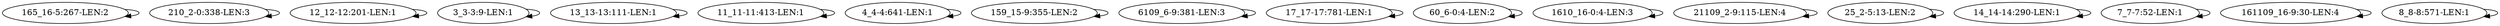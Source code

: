 digraph G {
    "165_16-5:267-LEN:2" -> "165_16-5:267-LEN:2";
    "210_2-0:338-LEN:3" -> "210_2-0:338-LEN:3";
    "12_12-12:201-LEN:1" -> "12_12-12:201-LEN:1";
    "3_3-3:9-LEN:1" -> "3_3-3:9-LEN:1";
    "13_13-13:111-LEN:1" -> "13_13-13:111-LEN:1";
    "11_11-11:413-LEN:1" -> "11_11-11:413-LEN:1";
    "4_4-4:641-LEN:1" -> "4_4-4:641-LEN:1";
    "159_15-9:355-LEN:2" -> "159_15-9:355-LEN:2";
    "6109_6-9:381-LEN:3" -> "6109_6-9:381-LEN:3";
    "17_17-17:781-LEN:1" -> "17_17-17:781-LEN:1";
    "60_6-0:4-LEN:2" -> "60_6-0:4-LEN:2";
    "1610_16-0:4-LEN:3" -> "1610_16-0:4-LEN:3";
    "21109_2-9:115-LEN:4" -> "21109_2-9:115-LEN:4";
    "25_2-5:13-LEN:2" -> "25_2-5:13-LEN:2";
    "14_14-14:290-LEN:1" -> "14_14-14:290-LEN:1";
    "7_7-7:52-LEN:1" -> "7_7-7:52-LEN:1";
    "161109_16-9:30-LEN:4" -> "161109_16-9:30-LEN:4";
    "8_8-8:571-LEN:1" -> "8_8-8:571-LEN:1";
}
